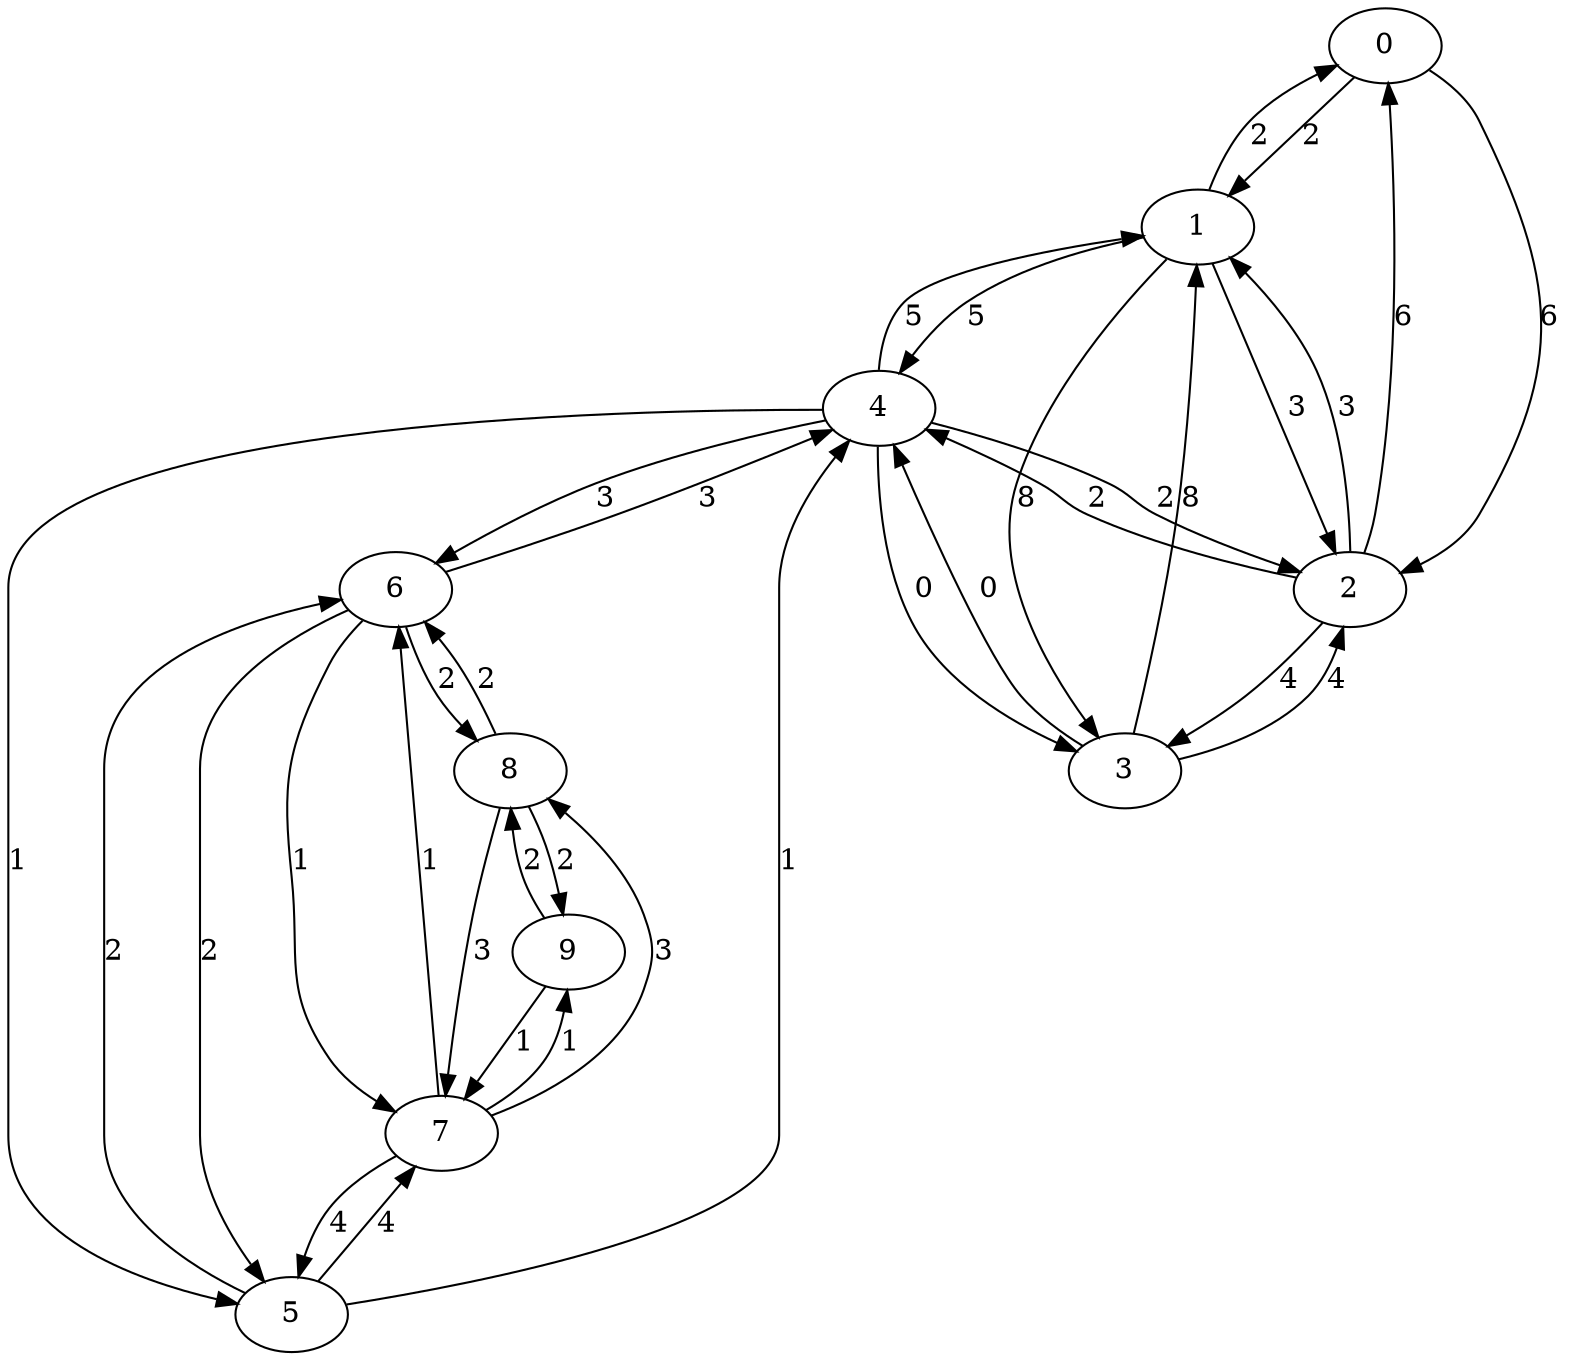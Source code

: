 digraph G {
    "0" [label="0"];
    "1" [label="1"];
    "2" [label="2"];
    "3" [label="3"];
    "4" [label="4"];
    "5" [label="5"];
    "6" [label="6"];
    "7" [label="7"];
    "8" [label="8"];
    "9" [label="9"];
    "0" -> "1" [label="2"];
    "0" -> "2" [label="6"];
    "1" -> "0" [label="2"];
    "1" -> "2" [label="3"];
    "1" -> "3" [label="8"];
    "1" -> "4" [label="5"];
    "2" -> "0" [label="6"];
    "2" -> "1" [label="3"];
    "2" -> "3" [label="4"];
    "2" -> "4" [label="2"];
    "3" -> "1" [label="8"];
    "3" -> "2" [label="4"];
    "3" -> "4" [label="0"];
    "4" -> "1" [label="5"];
    "4" -> "2" [label="2"];
    "4" -> "3" [label="0"];
    "4" -> "5" [label="1"];
    "4" -> "6" [label="3"];
    "5" -> "4" [label="1"];
    "5" -> "6" [label="2"];
    "5" -> "7" [label="4"];
    "6" -> "4" [label="3"];
    "6" -> "5" [label="2"];
    "6" -> "7" [label="1"];
    "6" -> "8" [label="2"];
    "7" -> "5" [label="4"];
    "7" -> "6" [label="1"];
    "7" -> "8" [label="3"];
    "7" -> "9" [label="1"];
    "8" -> "6" [label="2"];
    "8" -> "7" [label="3"];
    "8" -> "9" [label="2"];
    "9" -> "7" [label="1"];
    "9" -> "8" [label="2"];
}
